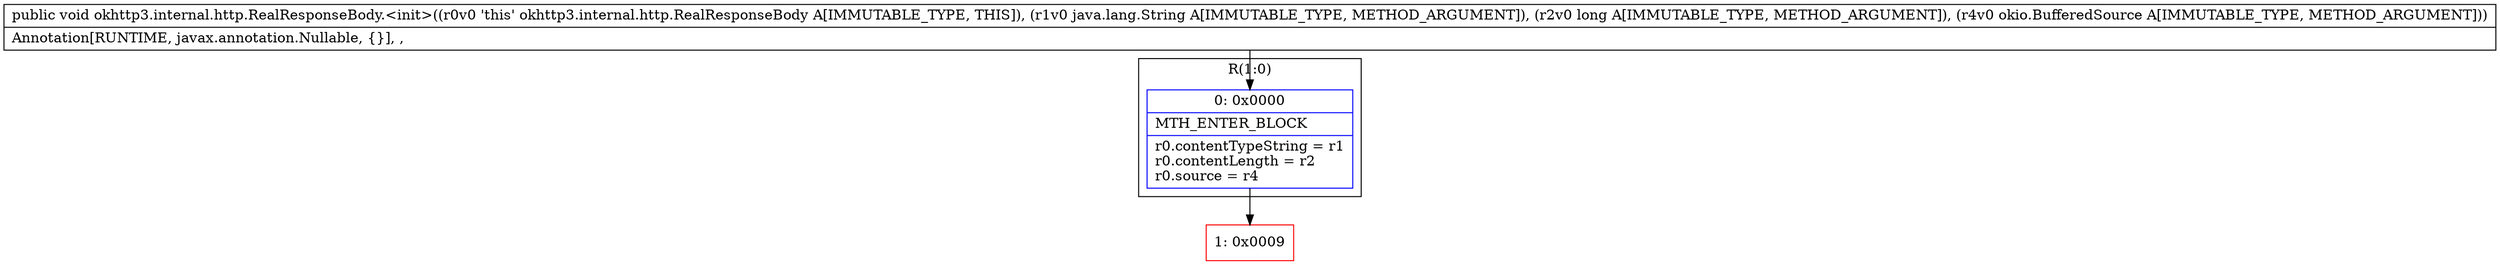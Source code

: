 digraph "CFG forokhttp3.internal.http.RealResponseBody.\<init\>(Ljava\/lang\/String;JLokio\/BufferedSource;)V" {
subgraph cluster_Region_431188010 {
label = "R(1:0)";
node [shape=record,color=blue];
Node_0 [shape=record,label="{0\:\ 0x0000|MTH_ENTER_BLOCK\l|r0.contentTypeString = r1\lr0.contentLength = r2\lr0.source = r4\l}"];
}
Node_1 [shape=record,color=red,label="{1\:\ 0x0009}"];
MethodNode[shape=record,label="{public void okhttp3.internal.http.RealResponseBody.\<init\>((r0v0 'this' okhttp3.internal.http.RealResponseBody A[IMMUTABLE_TYPE, THIS]), (r1v0 java.lang.String A[IMMUTABLE_TYPE, METHOD_ARGUMENT]), (r2v0 long A[IMMUTABLE_TYPE, METHOD_ARGUMENT]), (r4v0 okio.BufferedSource A[IMMUTABLE_TYPE, METHOD_ARGUMENT]))  | Annotation[RUNTIME, javax.annotation.Nullable, \{\}], , \l}"];
MethodNode -> Node_0;
Node_0 -> Node_1;
}

